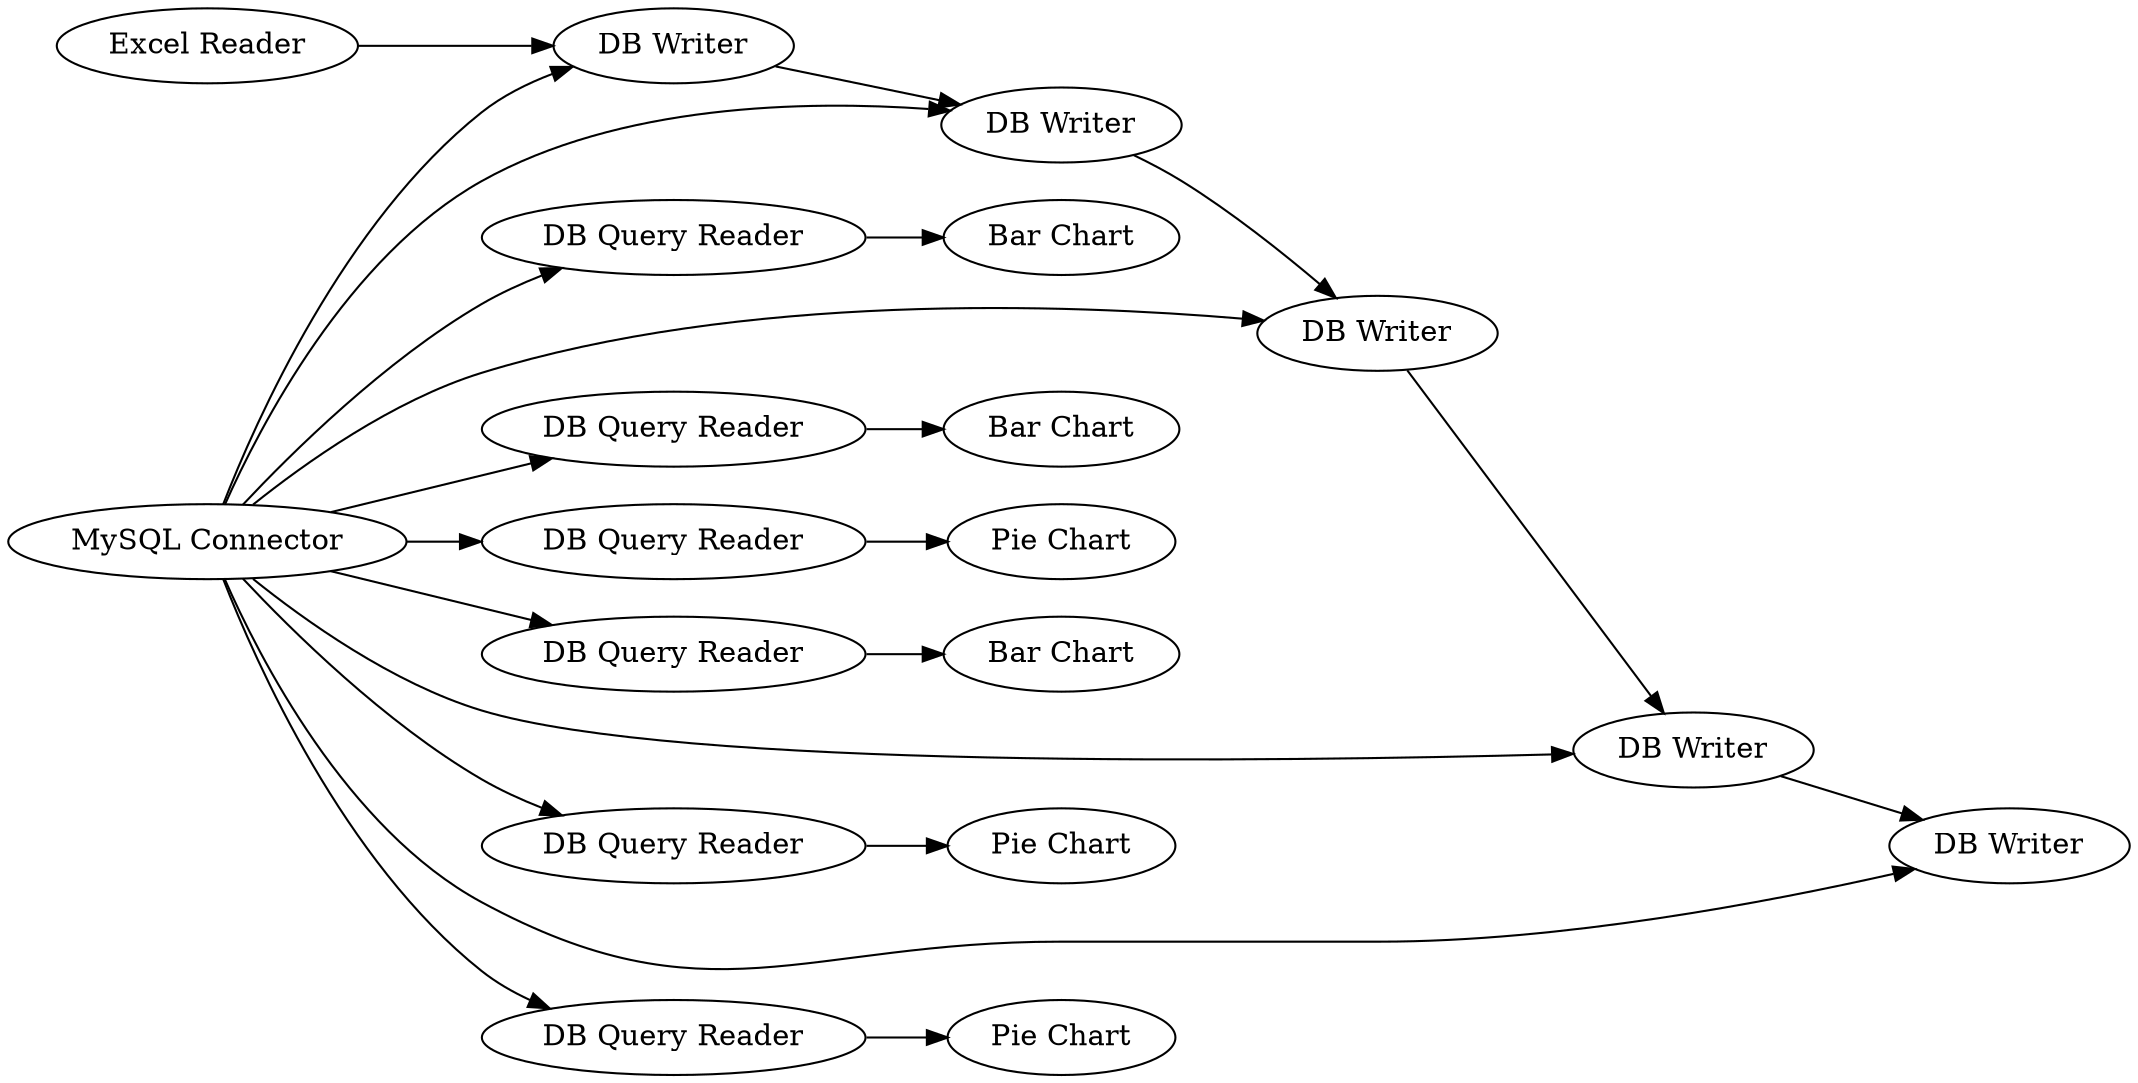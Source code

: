 digraph {
	"5649168762388082134_3" [label="DB Writer"]
	"5649168762388082134_8" [label="DB Writer"]
	"5649168762388082134_14" [label="DB Query Reader"]
	"5649168762388082134_6" [label="DB Writer"]
	"5649168762388082134_1" [label="Excel Reader"]
	"5649168762388082134_5" [label="MySQL Connector"]
	"5649168762388082134_25" [label="Bar Chart"]
	"5649168762388082134_16" [label="DB Query Reader"]
	"5649168762388082134_20" [label="Pie Chart"]
	"5649168762388082134_28" [label="Pie Chart"]
	"5649168762388082134_18" [label="Bar Chart"]
	"5649168762388082134_23" [label="DB Query Reader"]
	"5649168762388082134_9" [label="DB Writer"]
	"5649168762388082134_27" [label="DB Query Reader"]
	"5649168762388082134_26" [label="Bar Chart"]
	"5649168762388082134_7" [label="DB Writer"]
	"5649168762388082134_21" [label="DB Query Reader"]
	"5649168762388082134_24" [label="DB Query Reader"]
	"5649168762388082134_22" [label="Pie Chart"]
	"5649168762388082134_14" -> "5649168762388082134_18"
	"5649168762388082134_8" -> "5649168762388082134_9"
	"5649168762388082134_5" -> "5649168762388082134_3"
	"5649168762388082134_5" -> "5649168762388082134_9"
	"5649168762388082134_5" -> "5649168762388082134_27"
	"5649168762388082134_5" -> "5649168762388082134_14"
	"5649168762388082134_5" -> "5649168762388082134_8"
	"5649168762388082134_7" -> "5649168762388082134_8"
	"5649168762388082134_5" -> "5649168762388082134_21"
	"5649168762388082134_1" -> "5649168762388082134_3"
	"5649168762388082134_5" -> "5649168762388082134_7"
	"5649168762388082134_24" -> "5649168762388082134_26"
	"5649168762388082134_21" -> "5649168762388082134_22"
	"5649168762388082134_16" -> "5649168762388082134_20"
	"5649168762388082134_27" -> "5649168762388082134_28"
	"5649168762388082134_6" -> "5649168762388082134_7"
	"5649168762388082134_5" -> "5649168762388082134_23"
	"5649168762388082134_5" -> "5649168762388082134_16"
	"5649168762388082134_3" -> "5649168762388082134_6"
	"5649168762388082134_23" -> "5649168762388082134_25"
	"5649168762388082134_5" -> "5649168762388082134_24"
	"5649168762388082134_5" -> "5649168762388082134_6"
	rankdir=LR
}
